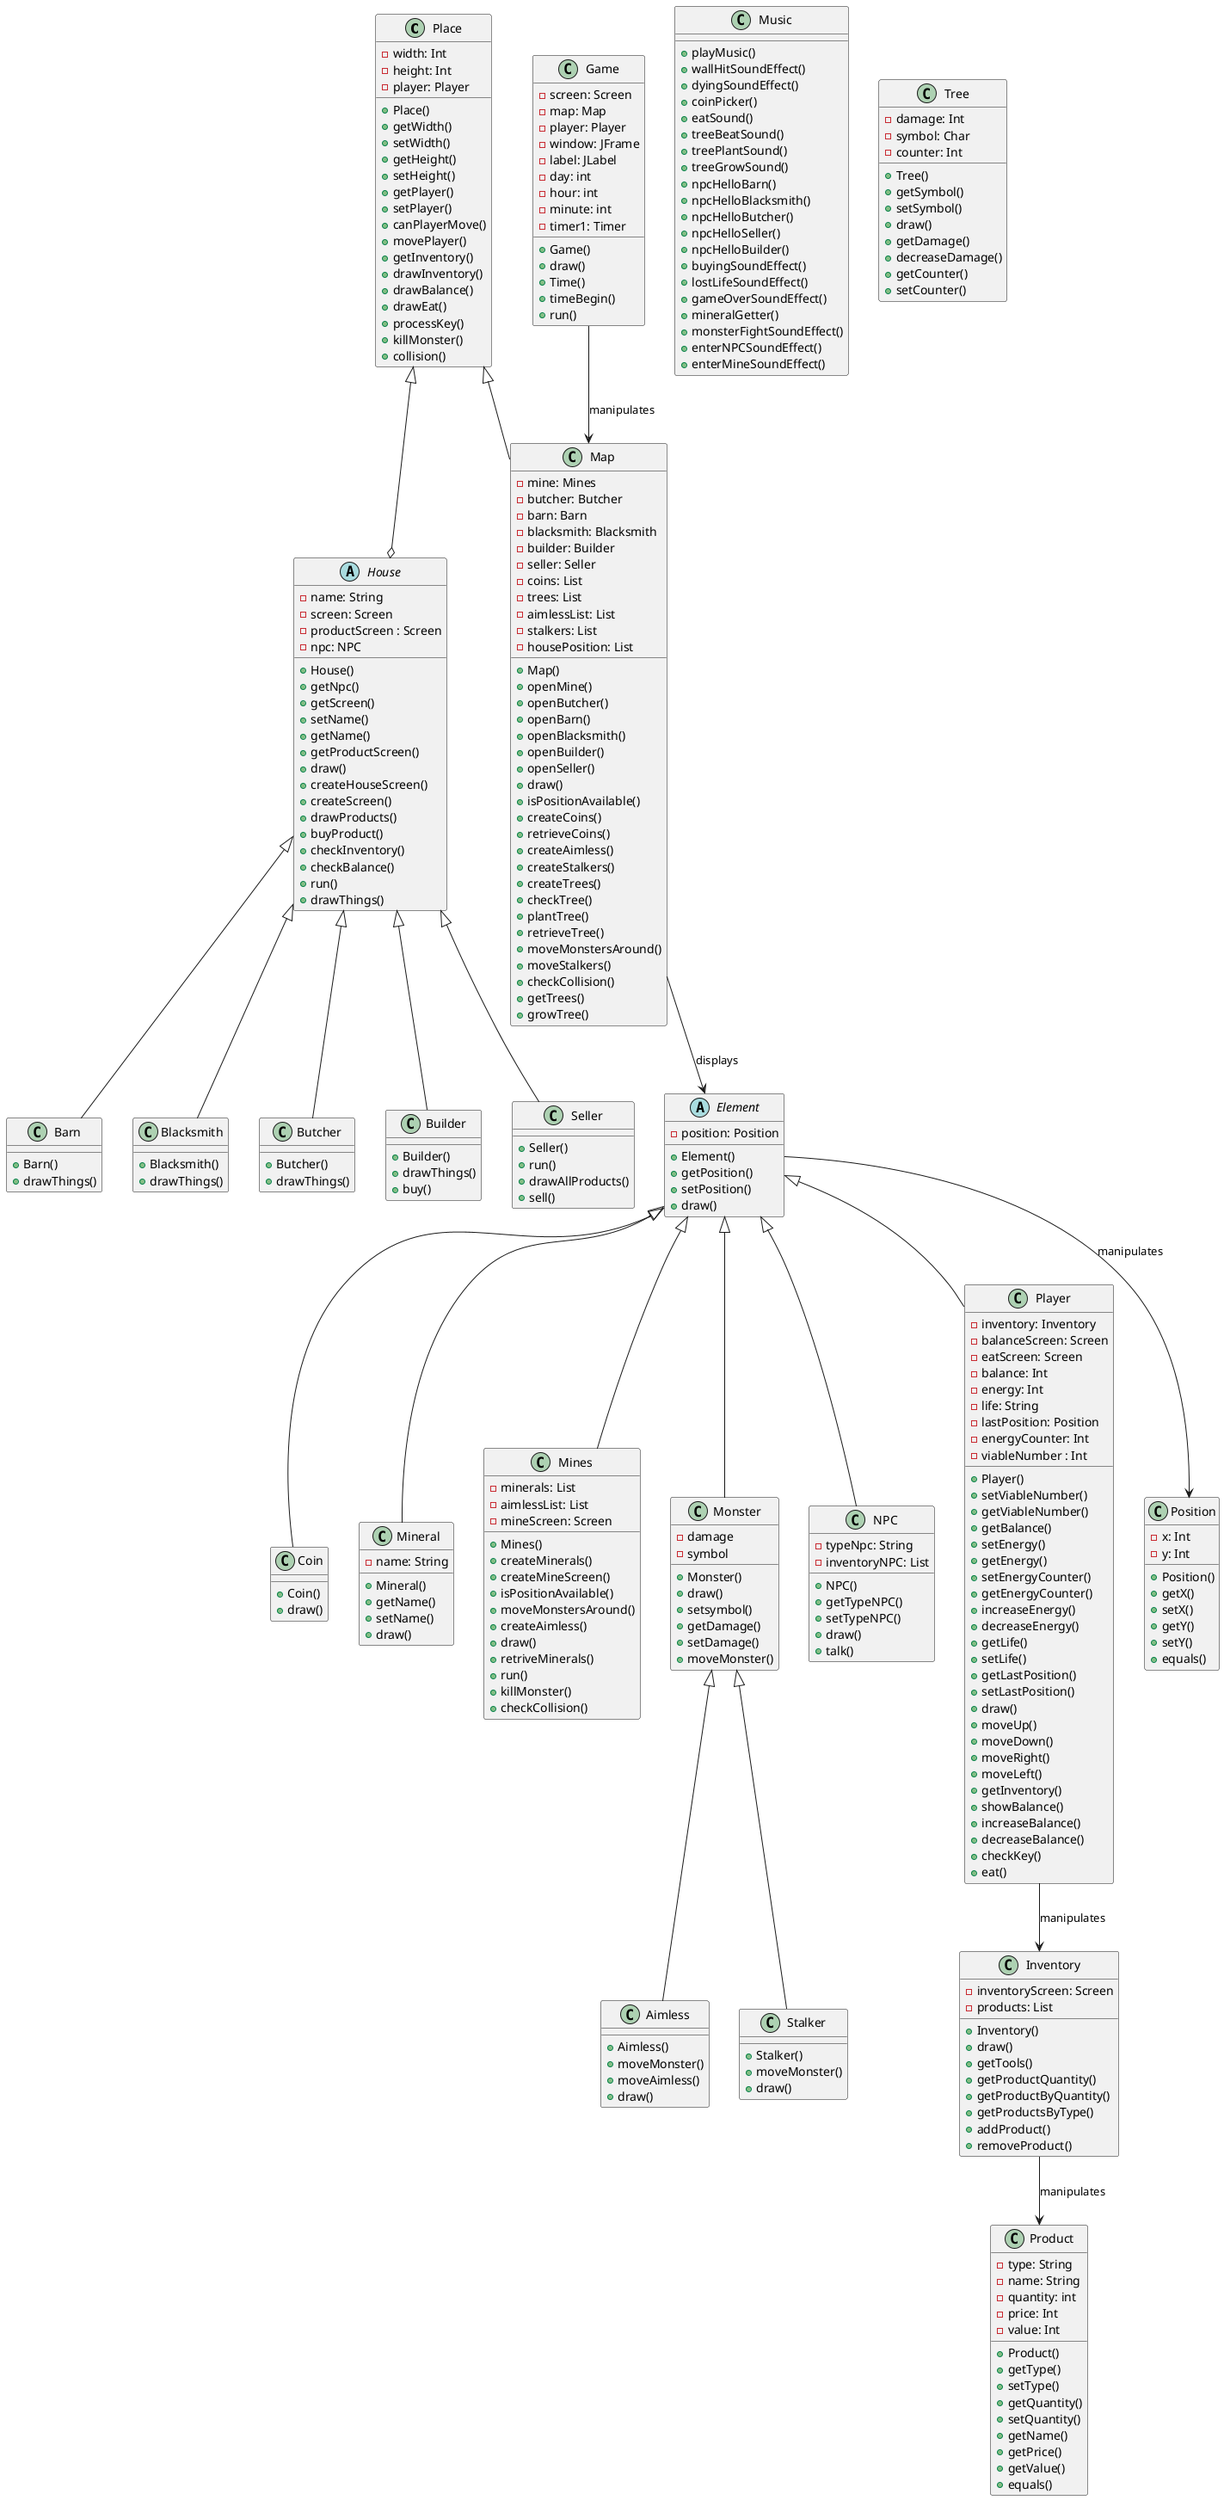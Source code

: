 @startuml

Place <|--o House
Place <|-- Map
House <|-- Barn
House <|-- Blacksmith
House <|-- Butcher
House <|-- Builder
House <|-- Seller
Element <|-- Coin
Element <|-- Mineral
Element <|-- Mines
Element <|-- Monster
Monster <|-- Aimless
Monster <|-- Stalker
Element <|-- NPC
Element <|-- Player
Game --> Map: manipulates
Player --> Inventory: manipulates
Inventory --> Product: manipulates
Element --> Position: manipulates
Map --> Element: displays

class Aimless{
    +Aimless()
    +moveMonster()
    +moveAimless()
    +draw()
}

class Barn{
    + Barn()
    + drawThings()
}

class Blacksmith{
    + Blacksmith()
    + drawThings()
}

class Builder{
    + Builder()
    + drawThings()
    + buy()
}

class Butcher{
    + Butcher()
    + drawThings()
}

class Coin{
    + Coin()
    + draw()
}

abstract class Element{
    - position: Position
    + Element()
    + getPosition()
    + setPosition()
    + draw()
}

class Game{
    - screen: Screen
    - map: Map
    - player: Player
    - window: JFrame
    - label: JLabel
    - day: int
    - hour: int
    - minute: int
    - timer1: Timer
    + Game()
    + draw()
    + Time()
    + timeBegin()
    + run()
}

abstract House{
    - name: String
    - screen: Screen
    - productScreen : Screen
    - npc: NPC
    + House()
    + getNpc()
    + getScreen()
    + setName()
    + getName()
    + getProductScreen()
    + draw()
    + createHouseScreen()
    + createScreen()
    + drawProducts()
    + buyProduct()
    + checkInventory()
    + checkBalance()
    + run()
    + drawThings()
}

class Inventory{
    - inventoryScreen: Screen
    - products: List
    + Inventory()
    + draw()
    + getTools()
    + getProductQuantity()
    + getProductByQuantity()
    + getProductsByType()
    + addProduct()
    + removeProduct()
}

class Map{
    - mine: Mines
    - butcher: Butcher
    - barn: Barn
    - blacksmith: Blacksmith
    - builder: Builder
    - seller: Seller
    - coins: List
    - trees: List
    - aimlessList: List
    - stalkers: List
    - housePosition: List
    + Map()
    + openMine()
    + openButcher()
    + openBarn()
    + openBlacksmith()
    + openBuilder()
    + openSeller()
    + draw()
    + isPositionAvailable()
    + createCoins()
    + retrieveCoins()
    + createAimless()
    + createStalkers()
    + createTrees()
    + checkTree()
    + plantTree()
    + retrieveTree()
    + moveMonstersAround()
    + moveStalkers()
    + checkCollision()
    + getTrees()
    + growTree()
}

class Mineral{
    - name: String
    + Mineral()
    + getName()
    + setName()
    + draw()
}

class Mines{
    - minerals: List
    - aimlessList: List
    - mineScreen: Screen
    + Mines()
    + createMinerals()
    + createMineScreen()
    + isPositionAvailable()
    + moveMonstersAround()
    + createAimless()
    + draw()
    + retriveMinerals()
    + run()
    + killMonster()
    + checkCollision()
}

class Monster{
    - damage
    - symbol
    + Monster()
    + draw()
    + setsymbol()
    + getDamage()
    + setDamage()
    + moveMonster()
}

class Music{
    + playMusic()
    + wallHitSoundEffect()
    + dyingSoundEffect()
    + coinPicker()
    + eatSound()
    + treeBeatSound()
    + treePlantSound()
    + treeGrowSound()
    + npcHelloBarn()
    + npcHelloBlacksmith()
    + npcHelloButcher()
    + npcHelloSeller()
    + npcHelloBuilder()
    + buyingSoundEffect()
    + lostLifeSoundEffect()
    + gameOverSoundEffect()
    + mineralGetter()
    + monsterFightSoundEffect()
    + enterNPCSoundEffect()
    + enterMineSoundEffect()
}

class NPC{
    - typeNpc: String
    - inventoryNPC: List
    + NPC()
    + getTypeNPC()
    + setTypeNPC()
    + draw()
    + talk()
}

class Place{
    - width: Int
    - height: Int
    - player: Player
    + Place()
    + getWidth()
    + setWidth()
    + getHeight()
    + setHeight()
    + getPlayer()
    + setPlayer()
    + canPlayerMove()
    + movePlayer()
    + getInventory()
    + drawInventory()
    + drawBalance()
    + drawEat()
    + processKey()
    + killMonster()
    + collision()
}

class Player{
    - inventory: Inventory
    - balanceScreen: Screen
    - eatScreen: Screen
    - balance: Int
    - energy: Int
    - life: String
    - lastPosition: Position
    - energyCounter: Int
    - viableNumber : Int
    + Player()
    + setViableNumber()
    + getViableNumber()
    + getBalance()
    + setEnergy()
    + getEnergy()
    + setEnergyCounter()
    + getEnergyCounter()
    + increaseEnergy()
    + decreaseEnergy()
    + getLife()
    + setLife()
    + getLastPosition()
    + setLastPosition()
    + draw()
    + moveUp()
    + moveDown()
    + moveRight()
    + moveLeft()
    + getInventory()
    + showBalance()
    + increaseBalance()
    + decreaseBalance()
    + checkKey()
    + eat()
}

class Position{
    - x: Int
    - y: Int
    + Position()
    + getX()
    + setX()
    + getY()
    + setY()
    + equals()
}

class Product{
    - type: String
    - name: String
    - quantity: int
    - price: Int
    - value: Int
    + Product()
    + getType()
    + setType()
    + getQuantity()
    + setQuantity()
    + getName()
    + getPrice()
    + getValue()
    + equals()
}

class Seller{
    + Seller()
    + run()
    + drawAllProducts()
    + sell()
}

class Stalker{
    + Stalker()
    + moveMonster()
    + draw()
}
class Tree{
    - damage: Int
    - symbol: Char
    - counter: Int
    + Tree()
    + getSymbol()
    + setSymbol()
    + draw()
    + getDamage()
    + decreaseDamage()
    + getCounter()
    + setCounter()
}

@enduml